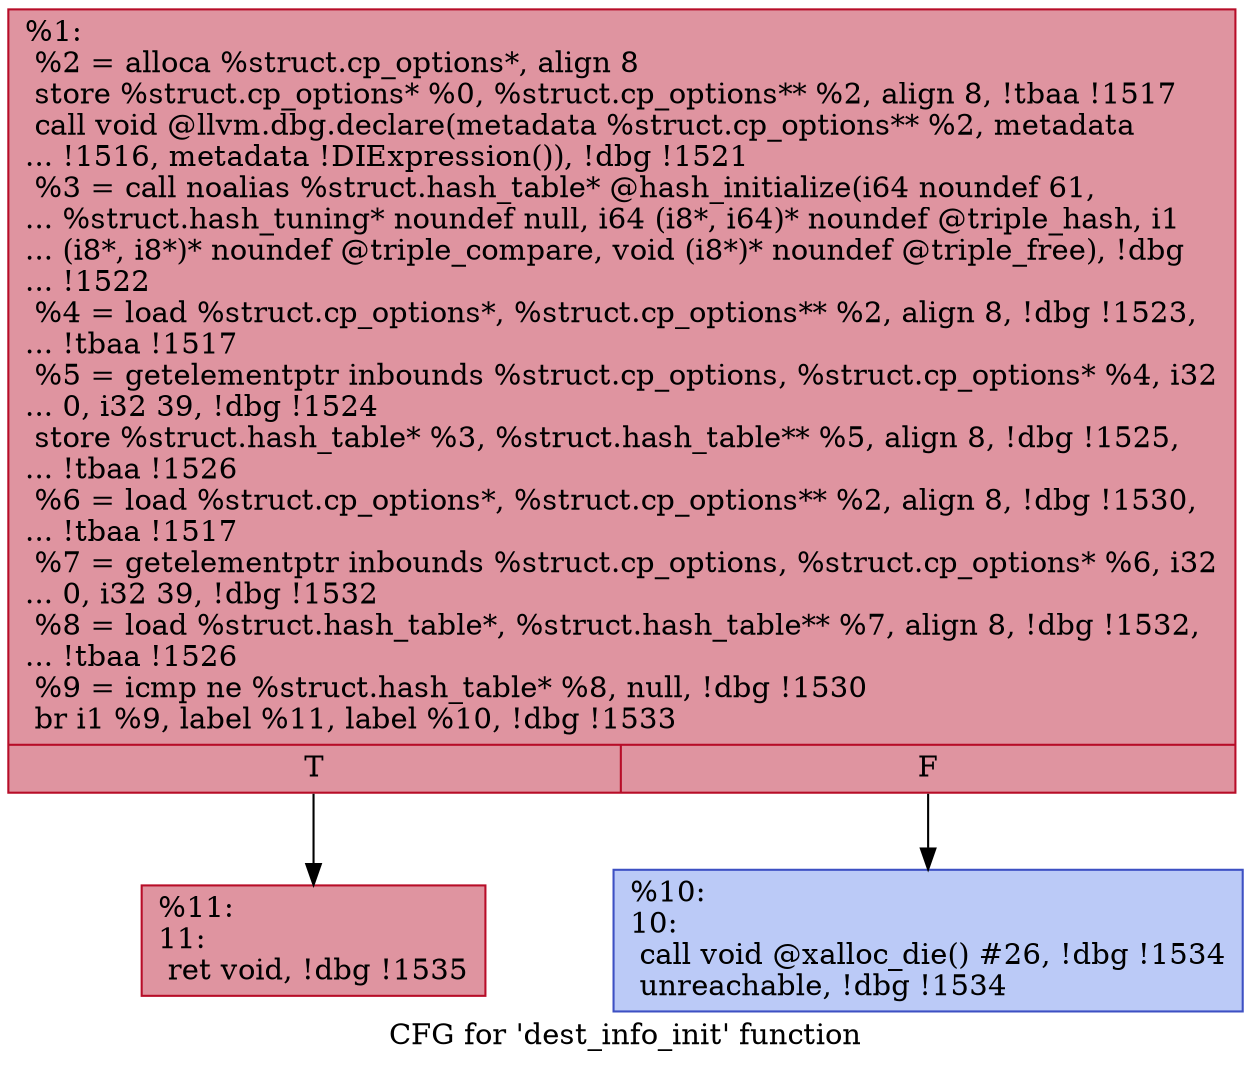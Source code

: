 digraph "CFG for 'dest_info_init' function" {
	label="CFG for 'dest_info_init' function";

	Node0xd57ae0 [shape=record,color="#b70d28ff", style=filled, fillcolor="#b70d2870",label="{%1:\l  %2 = alloca %struct.cp_options*, align 8\l  store %struct.cp_options* %0, %struct.cp_options** %2, align 8, !tbaa !1517\l  call void @llvm.dbg.declare(metadata %struct.cp_options** %2, metadata\l... !1516, metadata !DIExpression()), !dbg !1521\l  %3 = call noalias %struct.hash_table* @hash_initialize(i64 noundef 61,\l... %struct.hash_tuning* noundef null, i64 (i8*, i64)* noundef @triple_hash, i1\l... (i8*, i8*)* noundef @triple_compare, void (i8*)* noundef @triple_free), !dbg\l... !1522\l  %4 = load %struct.cp_options*, %struct.cp_options** %2, align 8, !dbg !1523,\l... !tbaa !1517\l  %5 = getelementptr inbounds %struct.cp_options, %struct.cp_options* %4, i32\l... 0, i32 39, !dbg !1524\l  store %struct.hash_table* %3, %struct.hash_table** %5, align 8, !dbg !1525,\l... !tbaa !1526\l  %6 = load %struct.cp_options*, %struct.cp_options** %2, align 8, !dbg !1530,\l... !tbaa !1517\l  %7 = getelementptr inbounds %struct.cp_options, %struct.cp_options* %6, i32\l... 0, i32 39, !dbg !1532\l  %8 = load %struct.hash_table*, %struct.hash_table** %7, align 8, !dbg !1532,\l... !tbaa !1526\l  %9 = icmp ne %struct.hash_table* %8, null, !dbg !1530\l  br i1 %9, label %11, label %10, !dbg !1533\l|{<s0>T|<s1>F}}"];
	Node0xd57ae0:s0 -> Node0xd58910;
	Node0xd57ae0:s1 -> Node0xd588c0;
	Node0xd588c0 [shape=record,color="#3d50c3ff", style=filled, fillcolor="#6687ed70",label="{%10:\l10:                                               \l  call void @xalloc_die() #26, !dbg !1534\l  unreachable, !dbg !1534\l}"];
	Node0xd58910 [shape=record,color="#b70d28ff", style=filled, fillcolor="#b70d2870",label="{%11:\l11:                                               \l  ret void, !dbg !1535\l}"];
}
